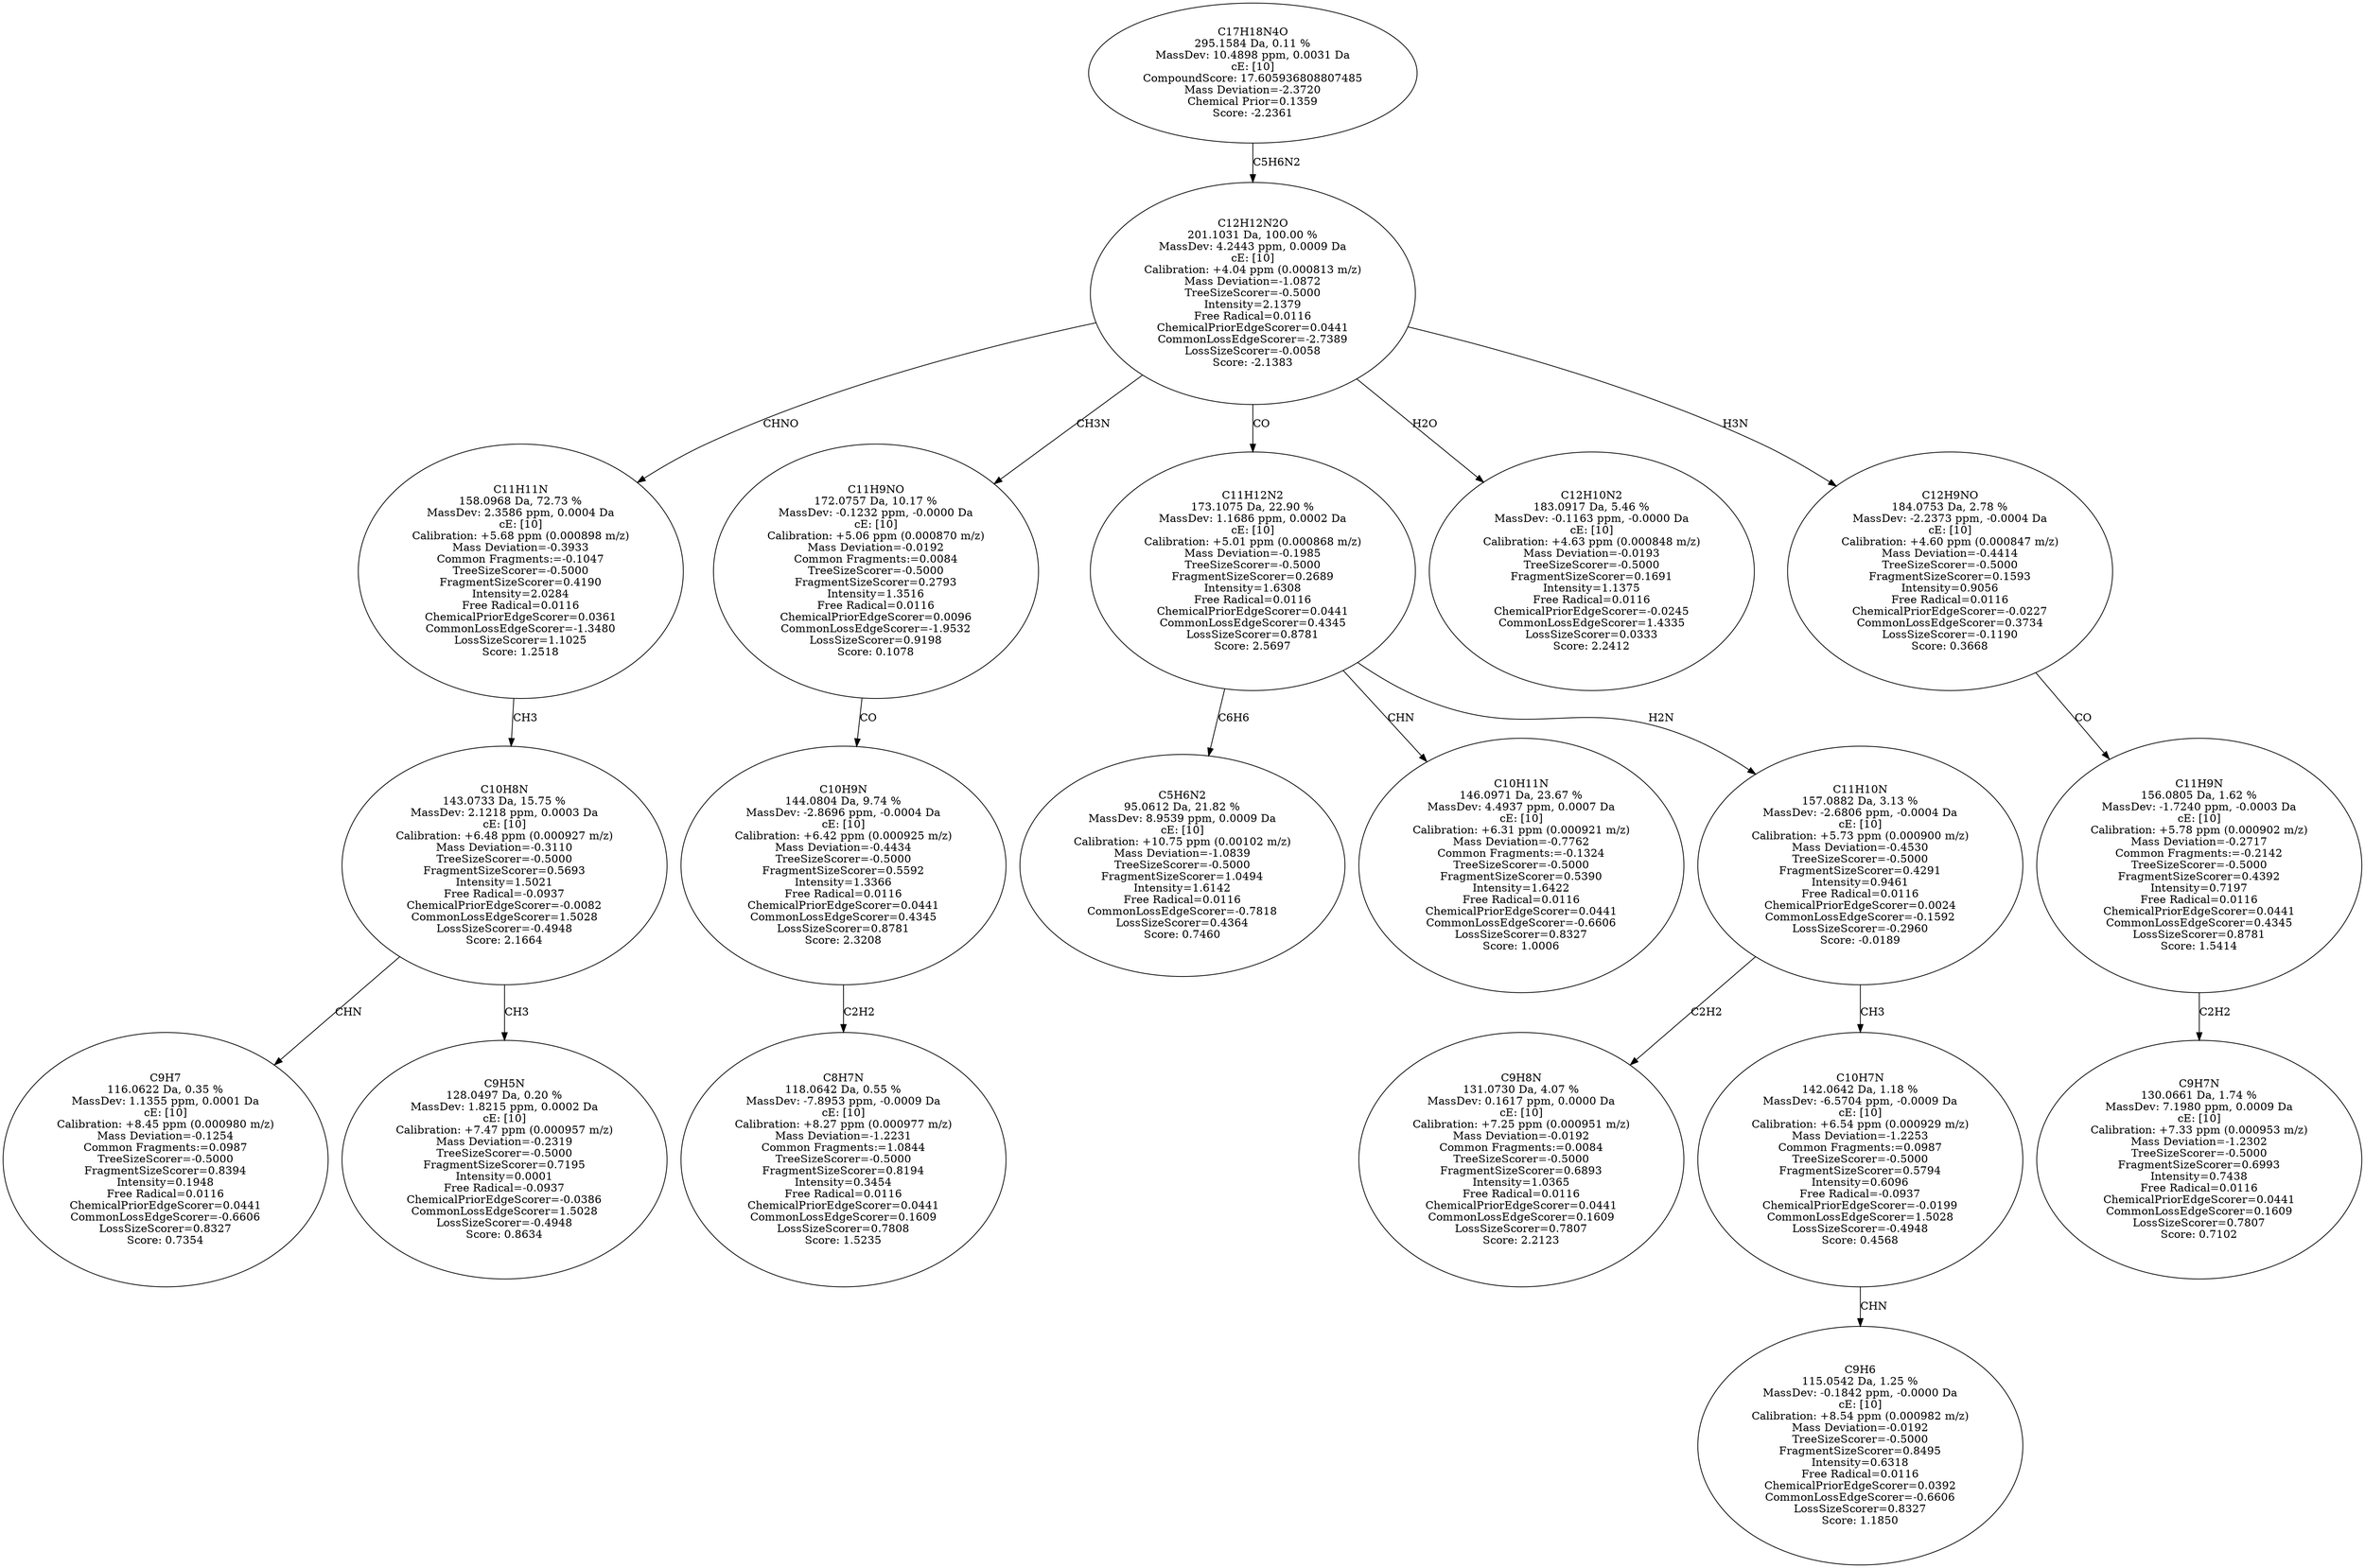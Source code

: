 strict digraph {
v1 [label="C9H7\n116.0622 Da, 0.35 %\nMassDev: 1.1355 ppm, 0.0001 Da\ncE: [10]\nCalibration: +8.45 ppm (0.000980 m/z)\nMass Deviation=-0.1254\nCommon Fragments:=0.0987\nTreeSizeScorer=-0.5000\nFragmentSizeScorer=0.8394\nIntensity=0.1948\nFree Radical=0.0116\nChemicalPriorEdgeScorer=0.0441\nCommonLossEdgeScorer=-0.6606\nLossSizeScorer=0.8327\nScore: 0.7354"];
v2 [label="C9H5N\n128.0497 Da, 0.20 %\nMassDev: 1.8215 ppm, 0.0002 Da\ncE: [10]\nCalibration: +7.47 ppm (0.000957 m/z)\nMass Deviation=-0.2319\nTreeSizeScorer=-0.5000\nFragmentSizeScorer=0.7195\nIntensity=0.0001\nFree Radical=-0.0937\nChemicalPriorEdgeScorer=-0.0386\nCommonLossEdgeScorer=1.5028\nLossSizeScorer=-0.4948\nScore: 0.8634"];
v3 [label="C10H8N\n143.0733 Da, 15.75 %\nMassDev: 2.1218 ppm, 0.0003 Da\ncE: [10]\nCalibration: +6.48 ppm (0.000927 m/z)\nMass Deviation=-0.3110\nTreeSizeScorer=-0.5000\nFragmentSizeScorer=0.5693\nIntensity=1.5021\nFree Radical=-0.0937\nChemicalPriorEdgeScorer=-0.0082\nCommonLossEdgeScorer=1.5028\nLossSizeScorer=-0.4948\nScore: 2.1664"];
v4 [label="C11H11N\n158.0968 Da, 72.73 %\nMassDev: 2.3586 ppm, 0.0004 Da\ncE: [10]\nCalibration: +5.68 ppm (0.000898 m/z)\nMass Deviation=-0.3933\nCommon Fragments:=-0.1047\nTreeSizeScorer=-0.5000\nFragmentSizeScorer=0.4190\nIntensity=2.0284\nFree Radical=0.0116\nChemicalPriorEdgeScorer=0.0361\nCommonLossEdgeScorer=-1.3480\nLossSizeScorer=1.1025\nScore: 1.2518"];
v5 [label="C8H7N\n118.0642 Da, 0.55 %\nMassDev: -7.8953 ppm, -0.0009 Da\ncE: [10]\nCalibration: +8.27 ppm (0.000977 m/z)\nMass Deviation=-1.2231\nCommon Fragments:=1.0844\nTreeSizeScorer=-0.5000\nFragmentSizeScorer=0.8194\nIntensity=0.3454\nFree Radical=0.0116\nChemicalPriorEdgeScorer=0.0441\nCommonLossEdgeScorer=0.1609\nLossSizeScorer=0.7808\nScore: 1.5235"];
v6 [label="C10H9N\n144.0804 Da, 9.74 %\nMassDev: -2.8696 ppm, -0.0004 Da\ncE: [10]\nCalibration: +6.42 ppm (0.000925 m/z)\nMass Deviation=-0.4434\nTreeSizeScorer=-0.5000\nFragmentSizeScorer=0.5592\nIntensity=1.3366\nFree Radical=0.0116\nChemicalPriorEdgeScorer=0.0441\nCommonLossEdgeScorer=0.4345\nLossSizeScorer=0.8781\nScore: 2.3208"];
v7 [label="C11H9NO\n172.0757 Da, 10.17 %\nMassDev: -0.1232 ppm, -0.0000 Da\ncE: [10]\nCalibration: +5.06 ppm (0.000870 m/z)\nMass Deviation=-0.0192\nCommon Fragments:=0.0084\nTreeSizeScorer=-0.5000\nFragmentSizeScorer=0.2793\nIntensity=1.3516\nFree Radical=0.0116\nChemicalPriorEdgeScorer=0.0096\nCommonLossEdgeScorer=-1.9532\nLossSizeScorer=0.9198\nScore: 0.1078"];
v8 [label="C5H6N2\n95.0612 Da, 21.82 %\nMassDev: 8.9539 ppm, 0.0009 Da\ncE: [10]\nCalibration: +10.75 ppm (0.00102 m/z)\nMass Deviation=-1.0839\nTreeSizeScorer=-0.5000\nFragmentSizeScorer=1.0494\nIntensity=1.6142\nFree Radical=0.0116\nCommonLossEdgeScorer=-0.7818\nLossSizeScorer=0.4364\nScore: 0.7460"];
v9 [label="C10H11N\n146.0971 Da, 23.67 %\nMassDev: 4.4937 ppm, 0.0007 Da\ncE: [10]\nCalibration: +6.31 ppm (0.000921 m/z)\nMass Deviation=-0.7762\nCommon Fragments:=-0.1324\nTreeSizeScorer=-0.5000\nFragmentSizeScorer=0.5390\nIntensity=1.6422\nFree Radical=0.0116\nChemicalPriorEdgeScorer=0.0441\nCommonLossEdgeScorer=-0.6606\nLossSizeScorer=0.8327\nScore: 1.0006"];
v10 [label="C9H8N\n131.0730 Da, 4.07 %\nMassDev: 0.1617 ppm, 0.0000 Da\ncE: [10]\nCalibration: +7.25 ppm (0.000951 m/z)\nMass Deviation=-0.0192\nCommon Fragments:=0.0084\nTreeSizeScorer=-0.5000\nFragmentSizeScorer=0.6893\nIntensity=1.0365\nFree Radical=0.0116\nChemicalPriorEdgeScorer=0.0441\nCommonLossEdgeScorer=0.1609\nLossSizeScorer=0.7807\nScore: 2.2123"];
v11 [label="C9H6\n115.0542 Da, 1.25 %\nMassDev: -0.1842 ppm, -0.0000 Da\ncE: [10]\nCalibration: +8.54 ppm (0.000982 m/z)\nMass Deviation=-0.0192\nTreeSizeScorer=-0.5000\nFragmentSizeScorer=0.8495\nIntensity=0.6318\nFree Radical=0.0116\nChemicalPriorEdgeScorer=0.0392\nCommonLossEdgeScorer=-0.6606\nLossSizeScorer=0.8327\nScore: 1.1850"];
v12 [label="C10H7N\n142.0642 Da, 1.18 %\nMassDev: -6.5704 ppm, -0.0009 Da\ncE: [10]\nCalibration: +6.54 ppm (0.000929 m/z)\nMass Deviation=-1.2253\nCommon Fragments:=0.0987\nTreeSizeScorer=-0.5000\nFragmentSizeScorer=0.5794\nIntensity=0.6096\nFree Radical=-0.0937\nChemicalPriorEdgeScorer=-0.0199\nCommonLossEdgeScorer=1.5028\nLossSizeScorer=-0.4948\nScore: 0.4568"];
v13 [label="C11H10N\n157.0882 Da, 3.13 %\nMassDev: -2.6806 ppm, -0.0004 Da\ncE: [10]\nCalibration: +5.73 ppm (0.000900 m/z)\nMass Deviation=-0.4530\nTreeSizeScorer=-0.5000\nFragmentSizeScorer=0.4291\nIntensity=0.9461\nFree Radical=0.0116\nChemicalPriorEdgeScorer=0.0024\nCommonLossEdgeScorer=-0.1592\nLossSizeScorer=-0.2960\nScore: -0.0189"];
v14 [label="C11H12N2\n173.1075 Da, 22.90 %\nMassDev: 1.1686 ppm, 0.0002 Da\ncE: [10]\nCalibration: +5.01 ppm (0.000868 m/z)\nMass Deviation=-0.1985\nTreeSizeScorer=-0.5000\nFragmentSizeScorer=0.2689\nIntensity=1.6308\nFree Radical=0.0116\nChemicalPriorEdgeScorer=0.0441\nCommonLossEdgeScorer=0.4345\nLossSizeScorer=0.8781\nScore: 2.5697"];
v15 [label="C12H10N2\n183.0917 Da, 5.46 %\nMassDev: -0.1163 ppm, -0.0000 Da\ncE: [10]\nCalibration: +4.63 ppm (0.000848 m/z)\nMass Deviation=-0.0193\nTreeSizeScorer=-0.5000\nFragmentSizeScorer=0.1691\nIntensity=1.1375\nFree Radical=0.0116\nChemicalPriorEdgeScorer=-0.0245\nCommonLossEdgeScorer=1.4335\nLossSizeScorer=0.0333\nScore: 2.2412"];
v16 [label="C9H7N\n130.0661 Da, 1.74 %\nMassDev: 7.1980 ppm, 0.0009 Da\ncE: [10]\nCalibration: +7.33 ppm (0.000953 m/z)\nMass Deviation=-1.2302\nTreeSizeScorer=-0.5000\nFragmentSizeScorer=0.6993\nIntensity=0.7438\nFree Radical=0.0116\nChemicalPriorEdgeScorer=0.0441\nCommonLossEdgeScorer=0.1609\nLossSizeScorer=0.7807\nScore: 0.7102"];
v17 [label="C11H9N\n156.0805 Da, 1.62 %\nMassDev: -1.7240 ppm, -0.0003 Da\ncE: [10]\nCalibration: +5.78 ppm (0.000902 m/z)\nMass Deviation=-0.2717\nCommon Fragments:=-0.2142\nTreeSizeScorer=-0.5000\nFragmentSizeScorer=0.4392\nIntensity=0.7197\nFree Radical=0.0116\nChemicalPriorEdgeScorer=0.0441\nCommonLossEdgeScorer=0.4345\nLossSizeScorer=0.8781\nScore: 1.5414"];
v18 [label="C12H9NO\n184.0753 Da, 2.78 %\nMassDev: -2.2373 ppm, -0.0004 Da\ncE: [10]\nCalibration: +4.60 ppm (0.000847 m/z)\nMass Deviation=-0.4414\nTreeSizeScorer=-0.5000\nFragmentSizeScorer=0.1593\nIntensity=0.9056\nFree Radical=0.0116\nChemicalPriorEdgeScorer=-0.0227\nCommonLossEdgeScorer=0.3734\nLossSizeScorer=-0.1190\nScore: 0.3668"];
v19 [label="C12H12N2O\n201.1031 Da, 100.00 %\nMassDev: 4.2443 ppm, 0.0009 Da\ncE: [10]\nCalibration: +4.04 ppm (0.000813 m/z)\nMass Deviation=-1.0872\nTreeSizeScorer=-0.5000\nIntensity=2.1379\nFree Radical=0.0116\nChemicalPriorEdgeScorer=0.0441\nCommonLossEdgeScorer=-2.7389\nLossSizeScorer=-0.0058\nScore: -2.1383"];
v20 [label="C17H18N4O\n295.1584 Da, 0.11 %\nMassDev: 10.4898 ppm, 0.0031 Da\ncE: [10]\nCompoundScore: 17.605936808807485\nMass Deviation=-2.3720\nChemical Prior=0.1359\nScore: -2.2361"];
v3 -> v1 [label="CHN"];
v3 -> v2 [label="CH3"];
v4 -> v3 [label="CH3"];
v19 -> v4 [label="CHNO"];
v6 -> v5 [label="C2H2"];
v7 -> v6 [label="CO"];
v19 -> v7 [label="CH3N"];
v14 -> v8 [label="C6H6"];
v14 -> v9 [label="CHN"];
v13 -> v10 [label="C2H2"];
v12 -> v11 [label="CHN"];
v13 -> v12 [label="CH3"];
v14 -> v13 [label="H2N"];
v19 -> v14 [label="CO"];
v19 -> v15 [label="H2O"];
v17 -> v16 [label="C2H2"];
v18 -> v17 [label="CO"];
v19 -> v18 [label="H3N"];
v20 -> v19 [label="C5H6N2"];
}